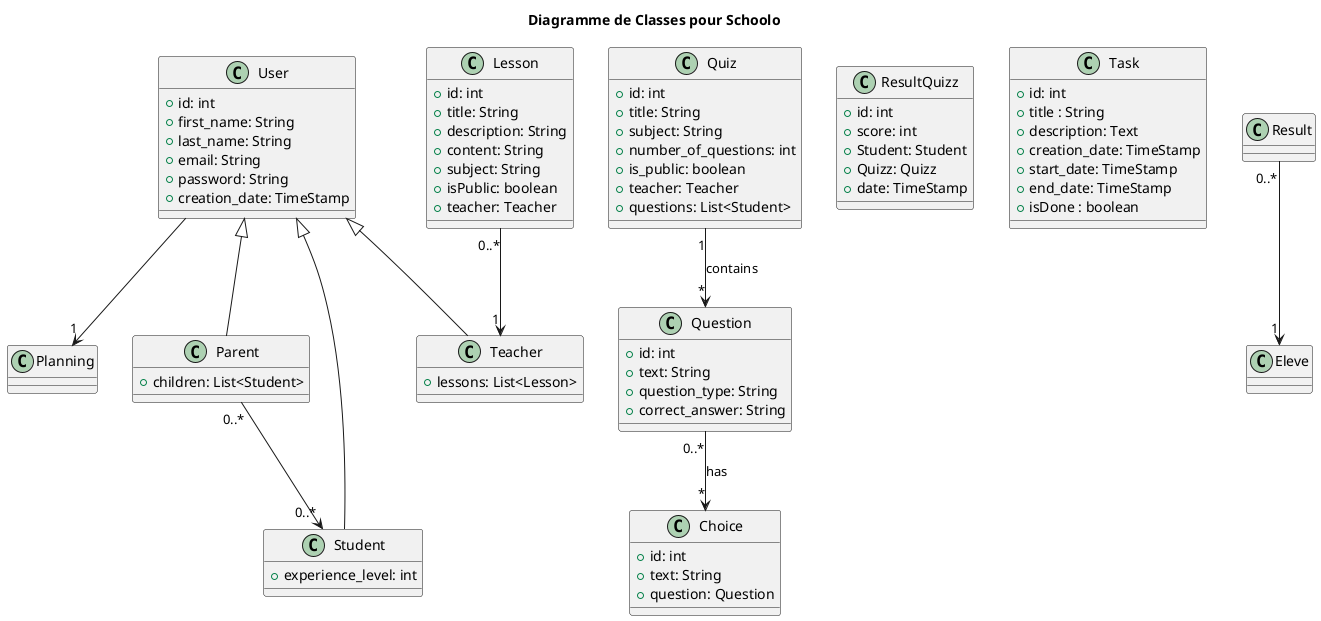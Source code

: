 @startuml
title Diagramme de Classes pour Schoolo

class User {
    +id: int
    +first_name: String
    +last_name: String
    +email: String
    +password: String
    +creation_date: TimeStamp
}

class Student extends User {
    +experience_level: int
}

class Teacher extends User {
    +lessons: List<Lesson>
}

class Parent extends User {
    +children: List<Student>
}


class Lesson {
    +id: int
    +title: String
    +description: String
    +content: String
    +subject: String
    +isPublic: boolean
    +teacher: Teacher
}

class Quiz {
    +id: int
    +title: String
    +subject: String
    +number_of_questions: int
    +is_public: boolean
    +teacher: Teacher
    +questions: List<Student>
}

class Question {
    +id: int
    +text: String
    +question_type: String
    +correct_answer: String
}

class Choice {
    +id: int
    +text: String
    +question: Question
}

class ResultQuizz {
    +id: int 
    +score: int
    +Student: Student
    +Quizz: Quizz
    +date: TimeStamp
}


class Task {
    +id: int
    +title : String
    +description: Text
    +creation_date: TimeStamp
    +start_date: TimeStamp
    +end_date: TimeStamp
    +isDone : boolean
}


Quiz "1" --> "*" Question : contains
Question "0..*" --> "*" Choice : has
User  --> "1" Planning
Parent "0..*" --> "0..*" Student
Lesson "0..*" --> "1" Teacher
Result "0..*" --> "1" Eleve

' class Controle {
'     +id: int
'     +titre: String
'     +date: Date
'     +resultats: List<Resultat>
'     +lecon: Lecon
' }

' Controle "0..*" --> "1" Lecon
' Controle "0..*" --> "0..*" Resultat
' Planning "1" --> "0..*" Tache



@enduml
